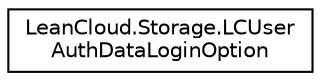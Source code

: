 digraph "Graphical Class Hierarchy"
{
  edge [fontname="Helvetica",fontsize="10",labelfontname="Helvetica",labelfontsize="10"];
  node [fontname="Helvetica",fontsize="10",shape=record];
  rankdir="LR";
  Node1 [label="LeanCloud.Storage.LCUser\lAuthDataLoginOption",height=0.2,width=0.4,color="black", fillcolor="white", style="filled",URL="$classLeanCloud_1_1Storage_1_1LCUserAuthDataLoginOption.html"];
}
